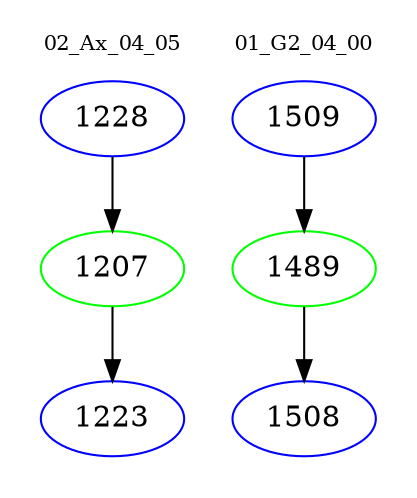 digraph{
subgraph cluster_0 {
color = white
label = "02_Ax_04_05";
fontsize=10;
T0_1228 [label="1228", color="blue"]
T0_1228 -> T0_1207 [color="black"]
T0_1207 [label="1207", color="green"]
T0_1207 -> T0_1223 [color="black"]
T0_1223 [label="1223", color="blue"]
}
subgraph cluster_1 {
color = white
label = "01_G2_04_00";
fontsize=10;
T1_1509 [label="1509", color="blue"]
T1_1509 -> T1_1489 [color="black"]
T1_1489 [label="1489", color="green"]
T1_1489 -> T1_1508 [color="black"]
T1_1508 [label="1508", color="blue"]
}
}
